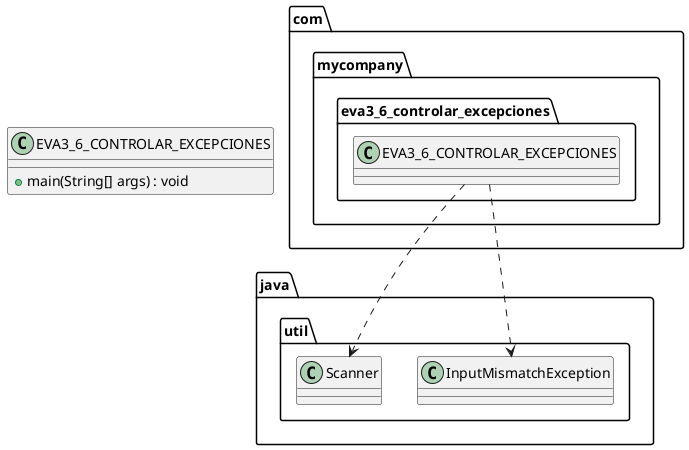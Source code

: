 @startuml
class com.mycompany.eva3_6_controlar_excepciones.EVA3_6_CONTROLAR_EXCEPCIONES
class java.util.InputMismatchException
class java.util.Scanner
com.mycompany.eva3_6_controlar_excepciones.EVA3_6_CONTROLAR_EXCEPCIONES ..> java.util.InputMismatchException
com.mycompany.eva3_6_controlar_excepciones.EVA3_6_CONTROLAR_EXCEPCIONES ..> java.util.Scanner
class EVA3_6_CONTROLAR_EXCEPCIONES {
    + main(String[] args) : void
}
@enduml